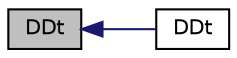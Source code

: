 digraph "DDt"
{
  bgcolor="transparent";
  edge [fontname="Helvetica",fontsize="10",labelfontname="Helvetica",labelfontsize="10"];
  node [fontname="Helvetica",fontsize="10",shape=record];
  rankdir="LR";
  Node1739 [label="DDt",height=0.2,width=0.4,color="black", fillcolor="grey75", style="filled", fontcolor="black"];
  Node1739 -> Node1740 [dir="back",color="midnightblue",fontsize="10",style="solid",fontname="Helvetica"];
  Node1740 [label="DDt",height=0.2,width=0.4,color="black",URL="$a21861.html#a0fafa8505a597f93160df10e6e1af2c4"];
}
